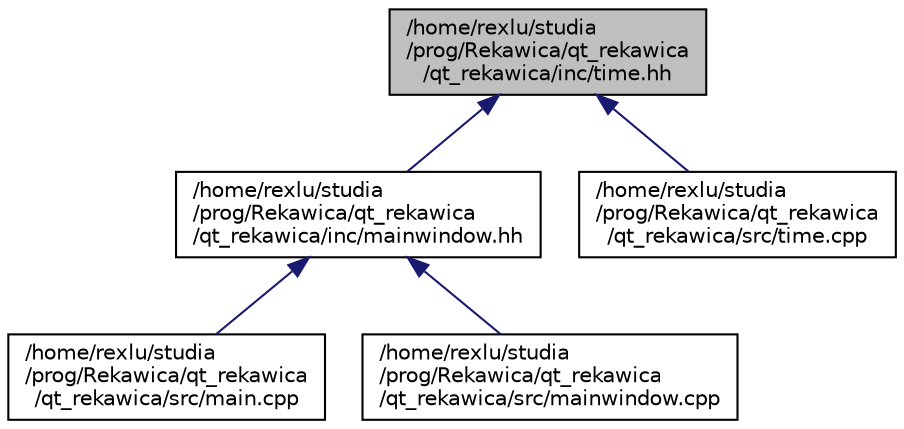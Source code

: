 digraph "/home/rexlu/studia/prog/Rekawica/qt_rekawica/qt_rekawica/inc/time.hh"
{
  edge [fontname="Helvetica",fontsize="10",labelfontname="Helvetica",labelfontsize="10"];
  node [fontname="Helvetica",fontsize="10",shape=record];
  Node3 [label="/home/rexlu/studia\l/prog/Rekawica/qt_rekawica\l/qt_rekawica/inc/time.hh",height=0.2,width=0.4,color="black", fillcolor="grey75", style="filled", fontcolor="black"];
  Node3 -> Node4 [dir="back",color="midnightblue",fontsize="10",style="solid",fontname="Helvetica"];
  Node4 [label="/home/rexlu/studia\l/prog/Rekawica/qt_rekawica\l/qt_rekawica/inc/mainwindow.hh",height=0.2,width=0.4,color="black", fillcolor="white", style="filled",URL="$mainwindow_8hh.html"];
  Node4 -> Node5 [dir="back",color="midnightblue",fontsize="10",style="solid",fontname="Helvetica"];
  Node5 [label="/home/rexlu/studia\l/prog/Rekawica/qt_rekawica\l/qt_rekawica/src/main.cpp",height=0.2,width=0.4,color="black", fillcolor="white", style="filled",URL="$main_8cpp.html"];
  Node4 -> Node6 [dir="back",color="midnightblue",fontsize="10",style="solid",fontname="Helvetica"];
  Node6 [label="/home/rexlu/studia\l/prog/Rekawica/qt_rekawica\l/qt_rekawica/src/mainwindow.cpp",height=0.2,width=0.4,color="black", fillcolor="white", style="filled",URL="$mainwindow_8cpp.html",tooltip="Definicja metod klasy MainWindow. "];
  Node3 -> Node7 [dir="back",color="midnightblue",fontsize="10",style="solid",fontname="Helvetica"];
  Node7 [label="/home/rexlu/studia\l/prog/Rekawica/qt_rekawica\l/qt_rekawica/src/time.cpp",height=0.2,width=0.4,color="black", fillcolor="white", style="filled",URL="$time_8cpp.html"];
}
